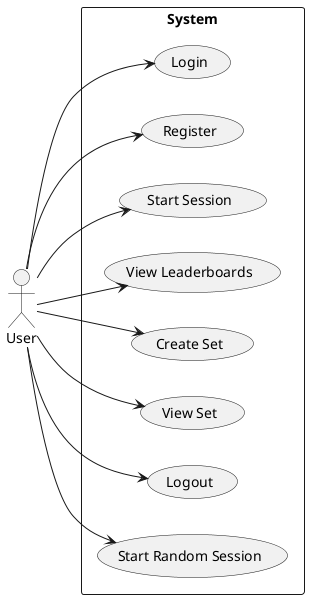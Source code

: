@startuml user
left to right direction
actor User
rectangle "System" as system{
    (Login)
    (Register)
    (Start Session)
    (View Leaderboards)
    (Create Set)
    (View Set)
    (Logout)
    (Start Random Session)
}
User --> (Login)
User --> (Register)
User --> (Start Session)
User --> (View Leaderboards)
User --> (Create Set)
User --> (View Set)
User --> (Logout)
User --> (Start Random Session)
@enduml
